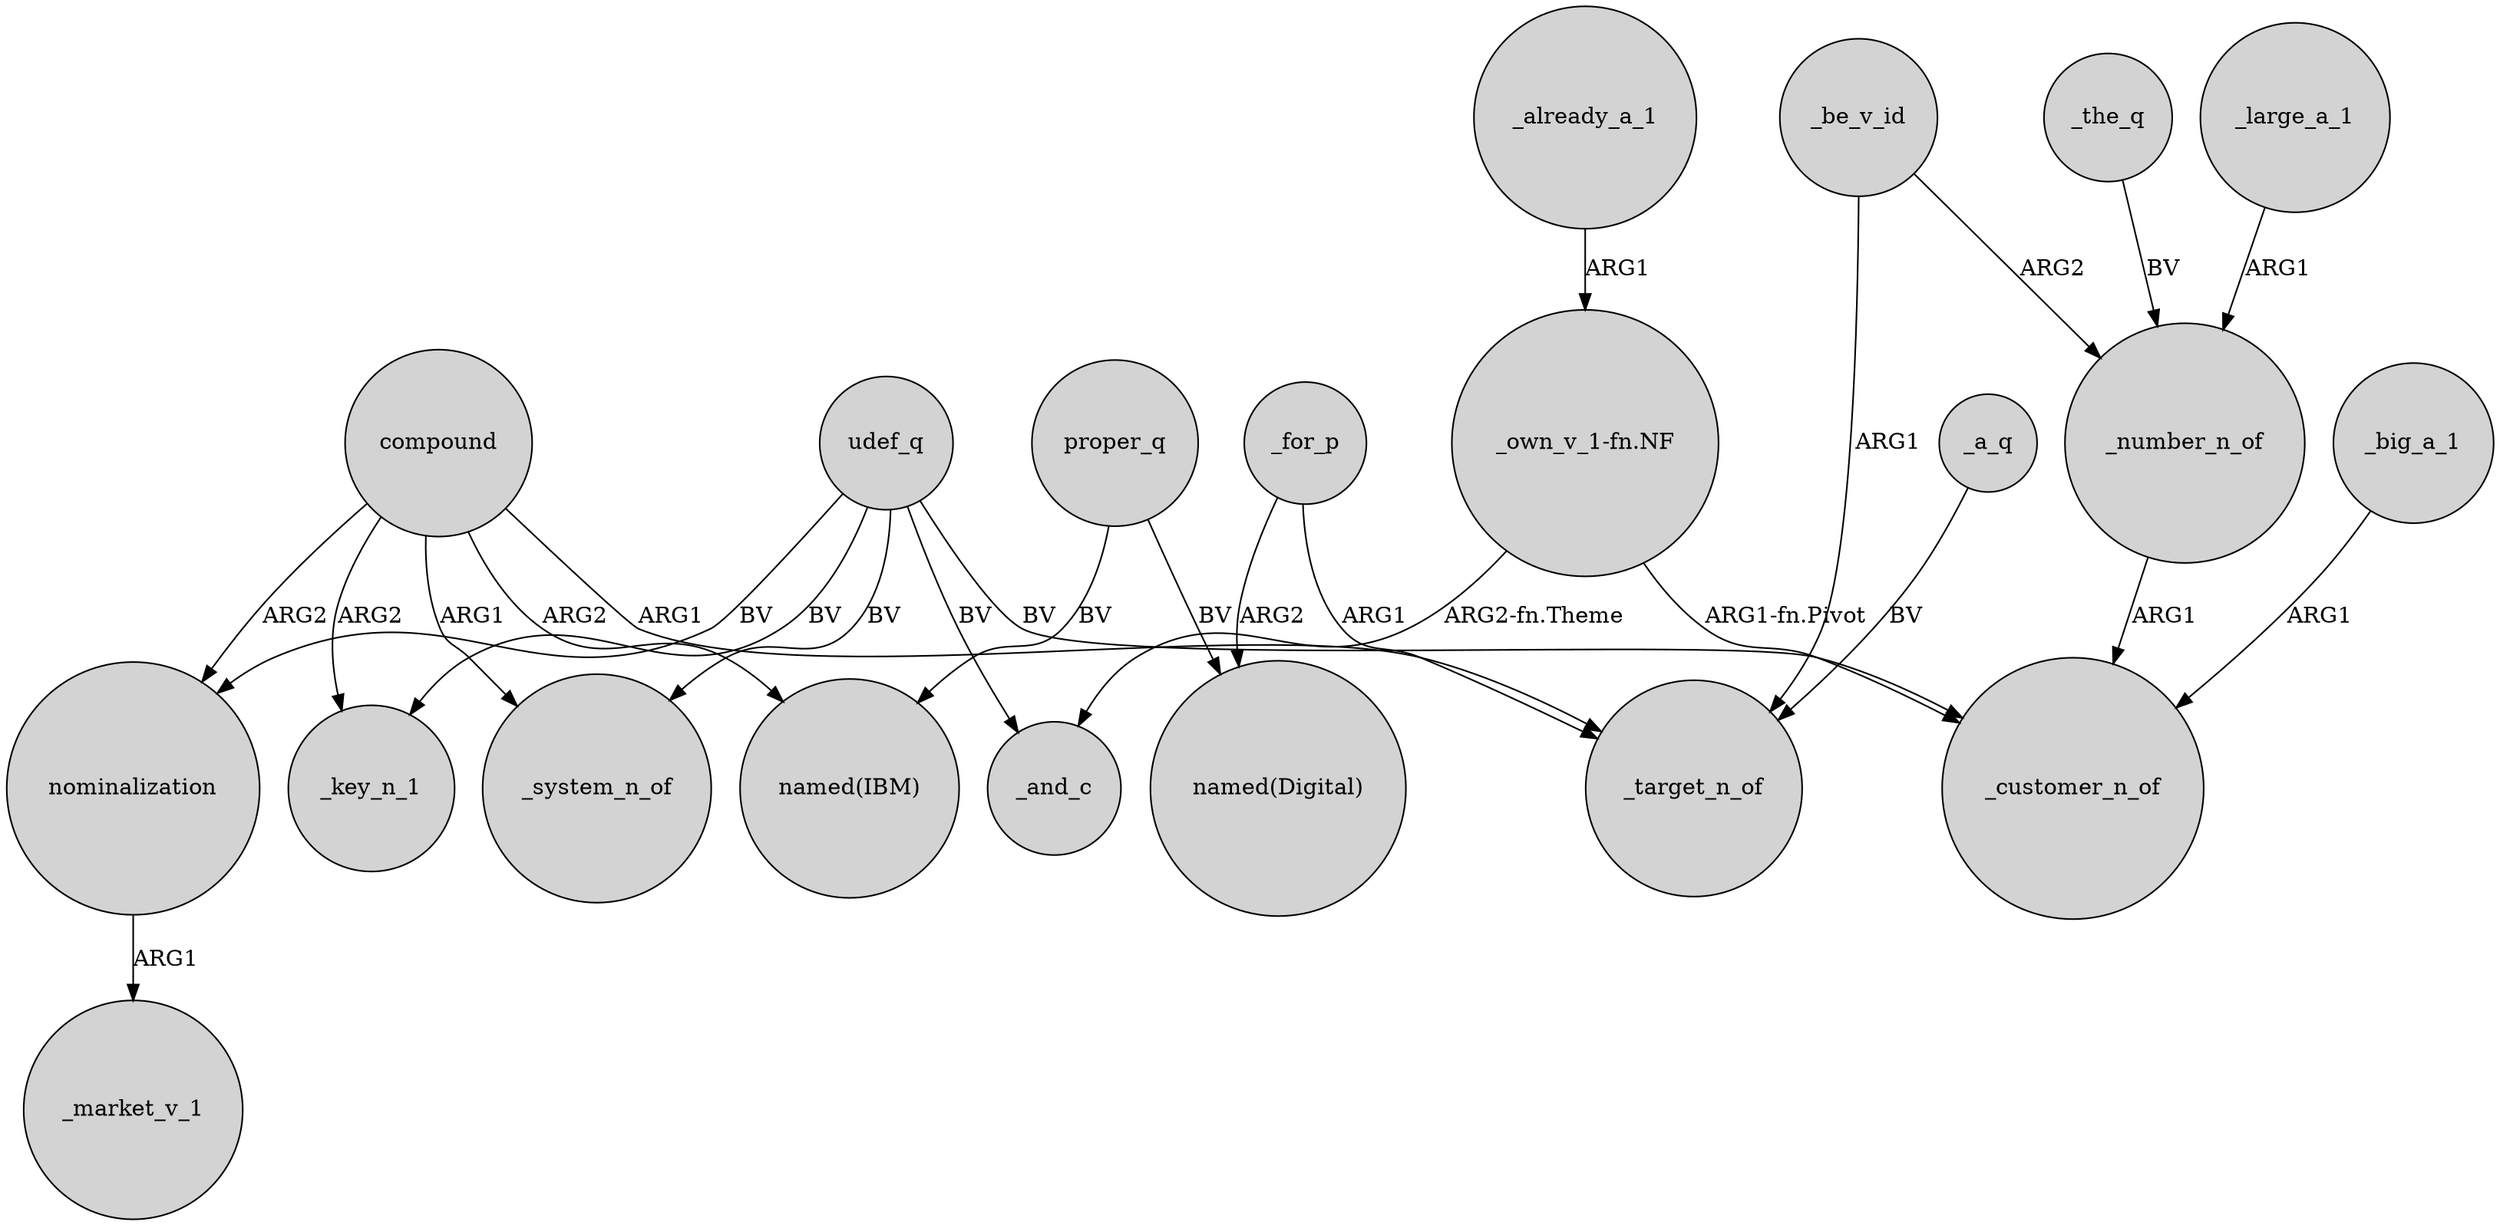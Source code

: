 digraph {
	node [shape=circle style=filled]
	compound -> _key_n_1 [label=ARG2]
	_be_v_id -> _number_n_of [label=ARG2]
	udef_q -> _key_n_1 [label=BV]
	_already_a_1 -> "_own_v_1-fn.NF" [label=ARG1]
	compound -> _system_n_of [label=ARG1]
	_big_a_1 -> _customer_n_of [label=ARG1]
	nominalization -> _market_v_1 [label=ARG1]
	_for_p -> _target_n_of [label=ARG1]
	_the_q -> _number_n_of [label=BV]
	_be_v_id -> _target_n_of [label=ARG1]
	udef_q -> _system_n_of [label=BV]
	compound -> nominalization [label=ARG2]
	proper_q -> "named(IBM)" [label=BV]
	"_own_v_1-fn.NF" -> _customer_n_of [label="ARG1-fn.Pivot"]
	compound -> _target_n_of [label=ARG1]
	_large_a_1 -> _number_n_of [label=ARG1]
	compound -> "named(IBM)" [label=ARG2]
	proper_q -> "named(Digital)" [label=BV]
	_a_q -> _target_n_of [label=BV]
	_for_p -> "named(Digital)" [label=ARG2]
	udef_q -> _customer_n_of [label=BV]
	udef_q -> nominalization [label=BV]
	_number_n_of -> _customer_n_of [label=ARG1]
	udef_q -> _and_c [label=BV]
	"_own_v_1-fn.NF" -> _and_c [label="ARG2-fn.Theme"]
}
